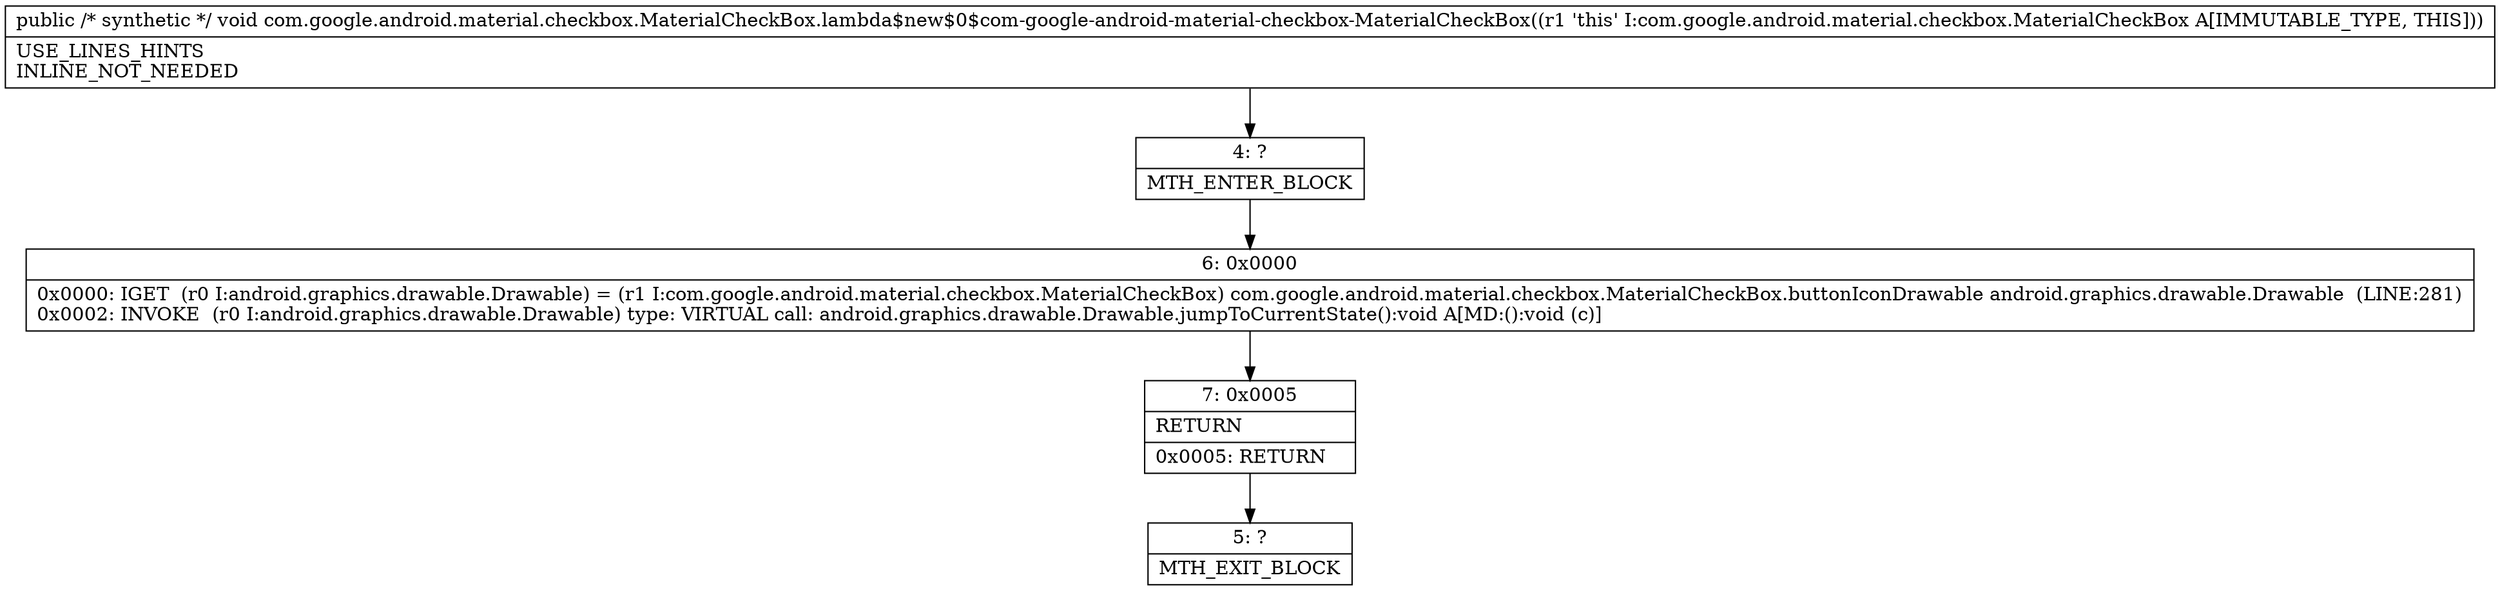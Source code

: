 digraph "CFG forcom.google.android.material.checkbox.MaterialCheckBox.lambda$new$0$com\-google\-android\-material\-checkbox\-MaterialCheckBox()V" {
Node_4 [shape=record,label="{4\:\ ?|MTH_ENTER_BLOCK\l}"];
Node_6 [shape=record,label="{6\:\ 0x0000|0x0000: IGET  (r0 I:android.graphics.drawable.Drawable) = (r1 I:com.google.android.material.checkbox.MaterialCheckBox) com.google.android.material.checkbox.MaterialCheckBox.buttonIconDrawable android.graphics.drawable.Drawable  (LINE:281)\l0x0002: INVOKE  (r0 I:android.graphics.drawable.Drawable) type: VIRTUAL call: android.graphics.drawable.Drawable.jumpToCurrentState():void A[MD:():void (c)]\l}"];
Node_7 [shape=record,label="{7\:\ 0x0005|RETURN\l|0x0005: RETURN   \l}"];
Node_5 [shape=record,label="{5\:\ ?|MTH_EXIT_BLOCK\l}"];
MethodNode[shape=record,label="{public \/* synthetic *\/ void com.google.android.material.checkbox.MaterialCheckBox.lambda$new$0$com\-google\-android\-material\-checkbox\-MaterialCheckBox((r1 'this' I:com.google.android.material.checkbox.MaterialCheckBox A[IMMUTABLE_TYPE, THIS]))  | USE_LINES_HINTS\lINLINE_NOT_NEEDED\l}"];
MethodNode -> Node_4;Node_4 -> Node_6;
Node_6 -> Node_7;
Node_7 -> Node_5;
}

